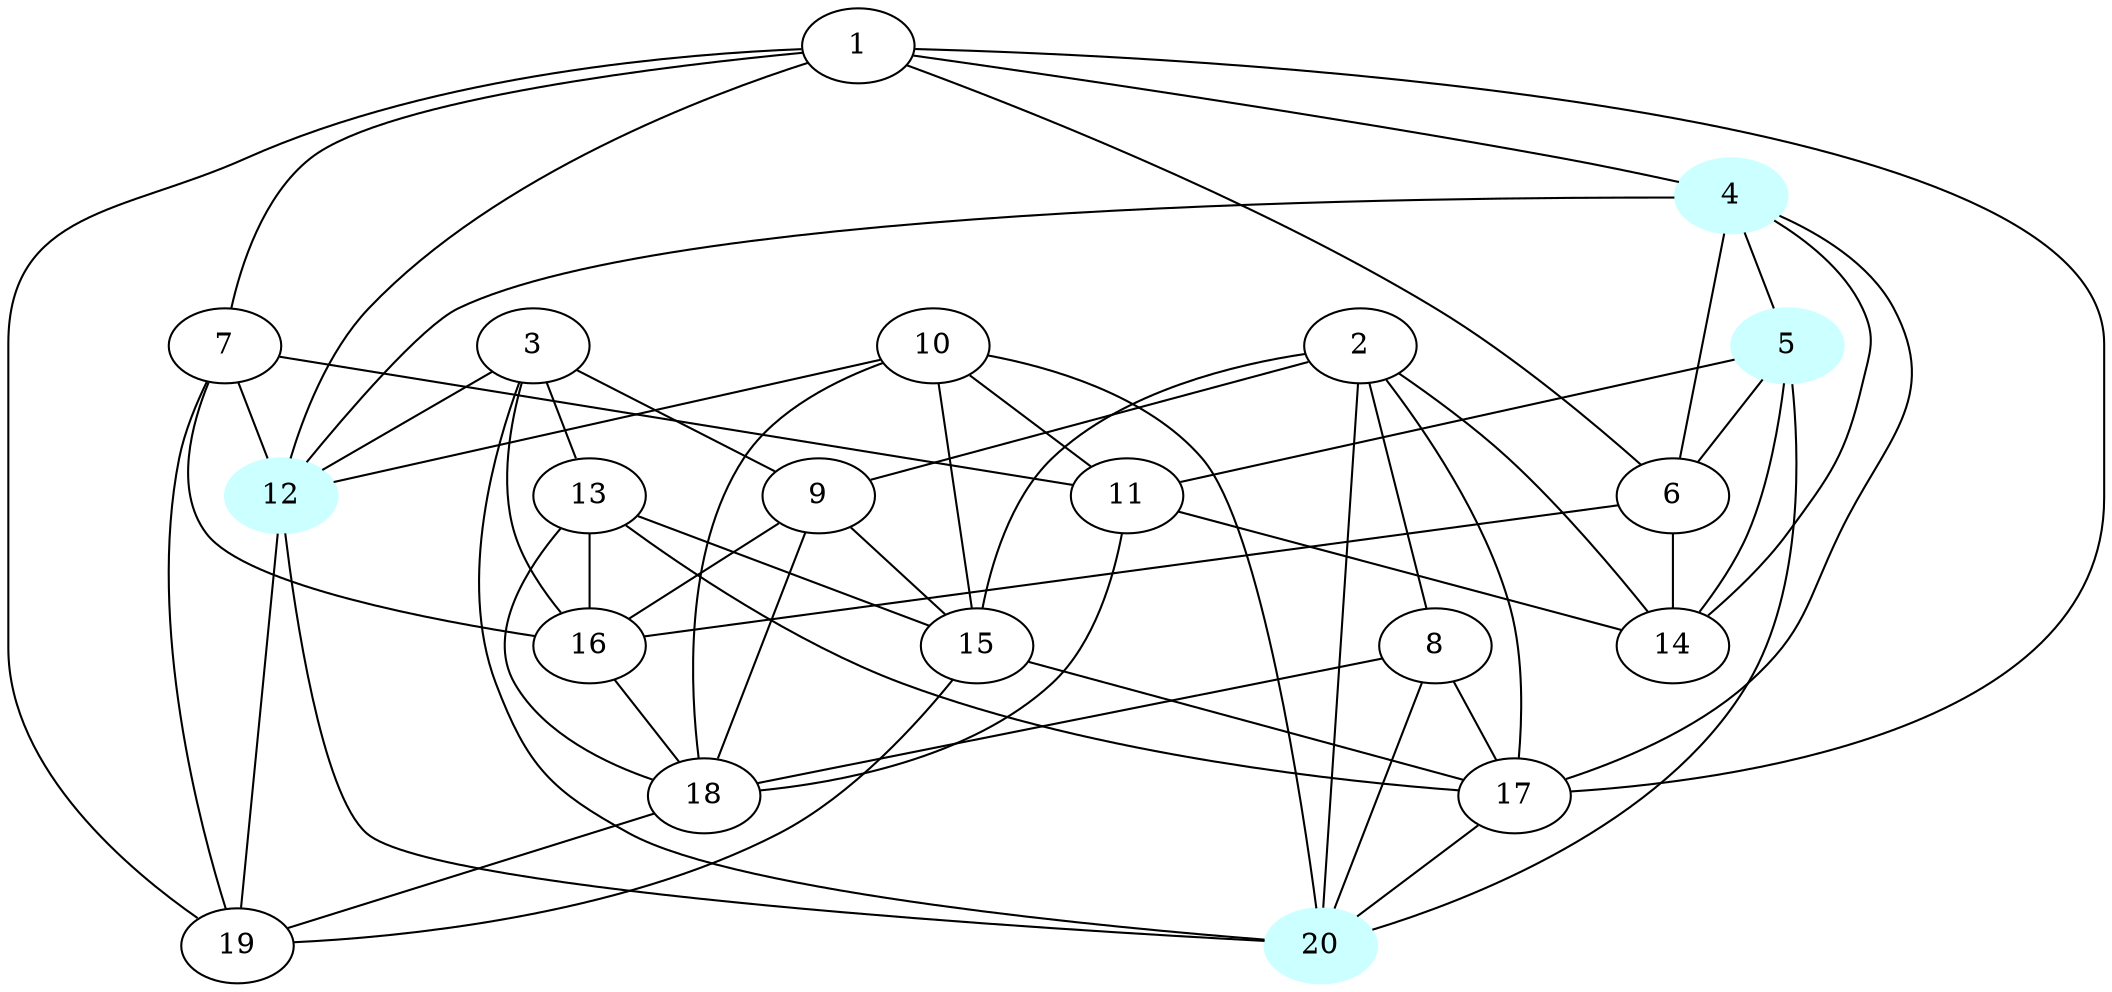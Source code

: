 graph G {
    4 [style=filled, color="#CCFFFF"];
    5 [style=filled, color="#CCFFFF"];
    12 [style=filled, color="#CCFFFF"];
    20 [style=filled, color="#CCFFFF"];
    1 -- 4 [len= 2]
    1 -- 6 [len= 2]
    1 -- 7 [len= 2]
    1 -- 12 [len= 2]
    1 -- 17 [len= 2]
    1 -- 19 [len= 2]
    2 -- 8 [len= 2]
    2 -- 9 [len= 2]
    2 -- 14 [len= 2]
    2 -- 15 [len= 2]
    2 -- 17 [len= 2]
    2 -- 20 [len= 2]
    3 -- 9 [len= 2]
    3 -- 12 [len= 2]
    3 -- 13 [len= 2]
    3 -- 16 [len= 2]
    3 -- 20 [len= 2]
    4 -- 5 [len= 2]
    4 -- 6 [len= 2]
    4 -- 12 [len= 2]
    4 -- 14 [len= 2]
    4 -- 17 [len= 2]
    5 -- 6 [len= 2]
    5 -- 11 [len= 2]
    5 -- 14 [len= 2]
    5 -- 20 [len= 2]
    6 -- 14 [len= 2]
    6 -- 16 [len= 2]
    7 -- 11 [len= 2]
    7 -- 12 [len= 2]
    7 -- 16 [len= 2]
    7 -- 19 [len= 2]
    8 -- 17 [len= 2]
    8 -- 18 [len= 2]
    8 -- 20 [len= 2]
    9 -- 15 [len= 2]
    9 -- 16 [len= 2]
    9 -- 18 [len= 2]
    10 -- 11 [len= 2]
    10 -- 12 [len= 2]
    10 -- 15 [len= 2]
    10 -- 18 [len= 2]
    10 -- 20 [len= 2]
    11 -- 14 [len= 2]
    11 -- 18 [len= 2]
    12 -- 19 [len= 2]
    12 -- 20 [len= 2]
    13 -- 15 [len= 2]
    13 -- 16 [len= 2]
    13 -- 17 [len= 2]
    13 -- 18 [len= 2]
    15 -- 17 [len= 2]
    15 -- 19 [len= 2]
    16 -- 18 [len= 2]
    17 -- 20 [len= 2]
    18 -- 19 [len= 2]
}
